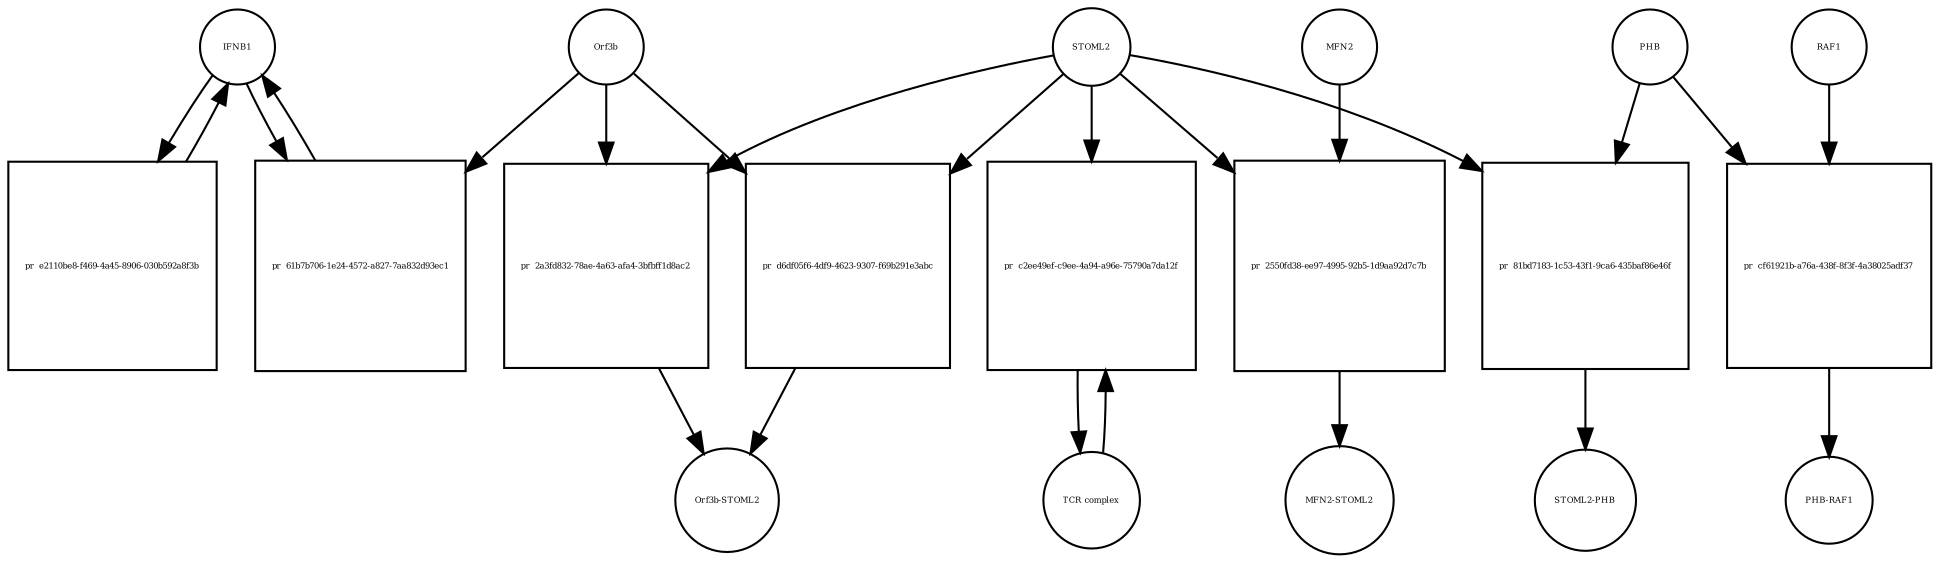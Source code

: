 strict digraph  {
IFNB1 [annotation=urn_miriam_uniprot_P01574, bipartite=0, cls=macromolecule, fontsize=4, label=IFNB1, shape=circle];
"pr_61b7b706-1e24-4572-a827-7aa832d93ec1" [annotation="", bipartite=1, cls=process, fontsize=4, label="pr_61b7b706-1e24-4572-a827-7aa832d93ec1", shape=square];
Orf3b [annotation="", bipartite=0, cls=macromolecule, fontsize=4, label=Orf3b, shape=circle];
"pr_e2110be8-f469-4a45-8906-030b592a8f3b" [annotation="", bipartite=1, cls=process, fontsize=4, label="pr_e2110be8-f469-4a45-8906-030b592a8f3b", shape=square];
STOML2 [annotation=urn_miriam_pubmed_18641330, bipartite=0, cls="macromolecule multimer", fontsize=4, label=STOML2, shape=circle];
"pr_2550fd38-ee97-4995-92b5-1d9aa92d7c7b" [annotation="", bipartite=1, cls=process, fontsize=4, label="pr_2550fd38-ee97-4995-92b5-1d9aa92d7c7b", shape=square];
MFN2 [annotation=urn_miriam_uniprot_O95140, bipartite=0, cls=macromolecule, fontsize=4, label=MFN2, shape=circle];
"MFN2-STOML2" [annotation="", bipartite=0, cls=complex, fontsize=4, label="MFN2-STOML2", shape=circle];
"pr_2a3fd832-78ae-4a63-afa4-3bfbff1d8ac2" [annotation="", bipartite=1, cls=process, fontsize=4, label="pr_2a3fd832-78ae-4a63-afa4-3bfbff1d8ac2", shape=square];
"Orf3b-STOML2" [annotation="", bipartite=0, cls=complex, fontsize=4, label="Orf3b-STOML2", shape=circle];
"pr_81bd7183-1c53-43f1-9ca6-435baf86e46f" [annotation="", bipartite=1, cls=process, fontsize=4, label="pr_81bd7183-1c53-43f1-9ca6-435baf86e46f", shape=square];
PHB [annotation=urn_miriam_uniprot_P35232, bipartite=0, cls=macromolecule, fontsize=4, label=PHB, shape=circle];
"STOML2-PHB" [annotation="", bipartite=0, cls=complex, fontsize=4, label="STOML2-PHB", shape=circle];
"pr_cf61921b-a76a-438f-8f3f-4a38025adf37" [annotation="", bipartite=1, cls=process, fontsize=4, label="pr_cf61921b-a76a-438f-8f3f-4a38025adf37", shape=square];
RAF1 [annotation=urn_miriam_uniprot_P04049, bipartite=0, cls=macromolecule, fontsize=4, label=RAF1, shape=circle];
"PHB-RAF1" [annotation="", bipartite=0, cls=complex, fontsize=4, label="PHB-RAF1", shape=circle];
"pr_d6df05f6-4df9-4623-9307-f69b291e3abc" [annotation="", bipartite=1, cls=process, fontsize=4, label="pr_d6df05f6-4df9-4623-9307-f69b291e3abc", shape=square];
"pr_c2ee49ef-c9ee-4a94-a96e-75790a7da12f" [annotation="", bipartite=1, cls=process, fontsize=4, label="pr_c2ee49ef-c9ee-4a94-a96e-75790a7da12f", shape=square];
"TCR complex" [annotation="urn_miriam_uniprot_P07766|urn_miriam_uniprot_P04234|urn_miriam_uniprot_P09693|urn_miriam_uniprot_P20963|urn_miriam_uniprot_P01848|urn_miriam_uniprot_Q9UJZ1|urn_miriam_uniprot_P0DSE2", bipartite=0, cls=complex, fontsize=4, label="TCR complex", shape=circle];
IFNB1 -> "pr_61b7b706-1e24-4572-a827-7aa832d93ec1"  [annotation="", interaction_type=consumption];
IFNB1 -> "pr_e2110be8-f469-4a45-8906-030b592a8f3b"  [annotation="", interaction_type=consumption];
"pr_61b7b706-1e24-4572-a827-7aa832d93ec1" -> IFNB1  [annotation="", interaction_type=production];
Orf3b -> "pr_61b7b706-1e24-4572-a827-7aa832d93ec1"  [annotation="", interaction_type=inhibition];
Orf3b -> "pr_2a3fd832-78ae-4a63-afa4-3bfbff1d8ac2"  [annotation="", interaction_type=consumption];
Orf3b -> "pr_d6df05f6-4df9-4623-9307-f69b291e3abc"  [annotation="", interaction_type=consumption];
"pr_e2110be8-f469-4a45-8906-030b592a8f3b" -> IFNB1  [annotation="", interaction_type=production];
STOML2 -> "pr_2550fd38-ee97-4995-92b5-1d9aa92d7c7b"  [annotation="", interaction_type=consumption];
STOML2 -> "pr_2a3fd832-78ae-4a63-afa4-3bfbff1d8ac2"  [annotation="", interaction_type=consumption];
STOML2 -> "pr_81bd7183-1c53-43f1-9ca6-435baf86e46f"  [annotation="", interaction_type=consumption];
STOML2 -> "pr_d6df05f6-4df9-4623-9307-f69b291e3abc"  [annotation="", interaction_type=consumption];
STOML2 -> "pr_c2ee49ef-c9ee-4a94-a96e-75790a7da12f"  [annotation="", interaction_type=consumption];
"pr_2550fd38-ee97-4995-92b5-1d9aa92d7c7b" -> "MFN2-STOML2"  [annotation="", interaction_type=production];
MFN2 -> "pr_2550fd38-ee97-4995-92b5-1d9aa92d7c7b"  [annotation="", interaction_type=consumption];
"pr_2a3fd832-78ae-4a63-afa4-3bfbff1d8ac2" -> "Orf3b-STOML2"  [annotation="", interaction_type=production];
"pr_81bd7183-1c53-43f1-9ca6-435baf86e46f" -> "STOML2-PHB"  [annotation="", interaction_type=production];
PHB -> "pr_81bd7183-1c53-43f1-9ca6-435baf86e46f"  [annotation="", interaction_type=consumption];
PHB -> "pr_cf61921b-a76a-438f-8f3f-4a38025adf37"  [annotation="", interaction_type=consumption];
"pr_cf61921b-a76a-438f-8f3f-4a38025adf37" -> "PHB-RAF1"  [annotation="", interaction_type=production];
RAF1 -> "pr_cf61921b-a76a-438f-8f3f-4a38025adf37"  [annotation="", interaction_type=consumption];
"pr_d6df05f6-4df9-4623-9307-f69b291e3abc" -> "Orf3b-STOML2"  [annotation="", interaction_type=production];
"pr_c2ee49ef-c9ee-4a94-a96e-75790a7da12f" -> "TCR complex"  [annotation="", interaction_type=production];
"TCR complex" -> "pr_c2ee49ef-c9ee-4a94-a96e-75790a7da12f"  [annotation="", interaction_type=consumption];
}
